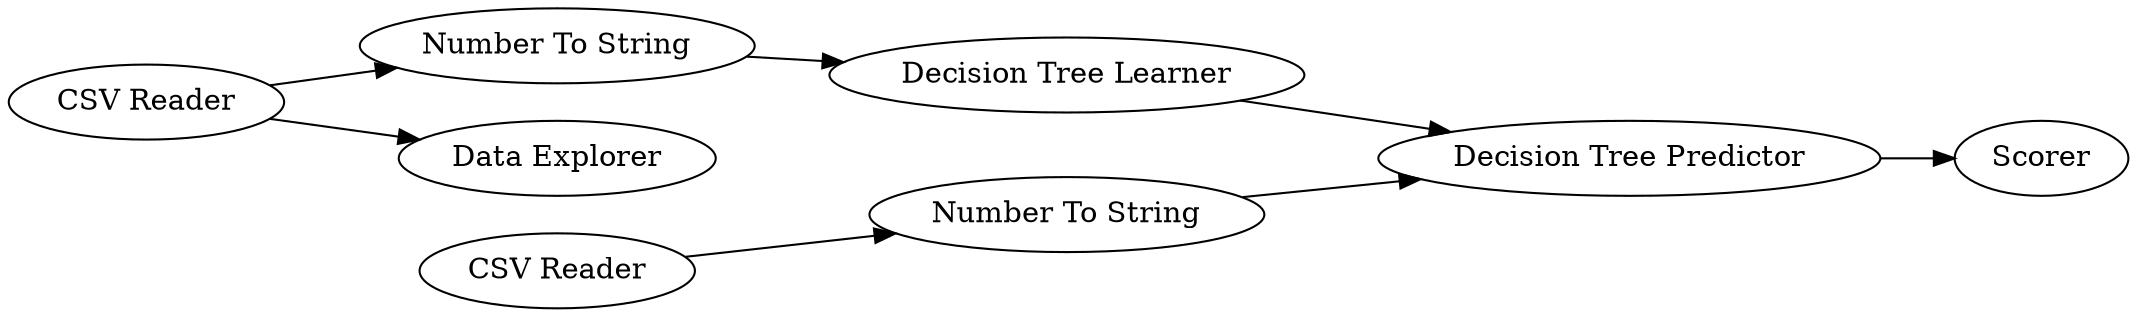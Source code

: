digraph {
	12 -> 10
	6 -> 9
	1 -> 12
	2 -> 6
	9 -> 10
	2 -> 3
	10 -> 11
	1 [label="CSV Reader"]
	9 [label="Decision Tree Learner"]
	11 [label=Scorer]
	10 [label="Decision Tree Predictor"]
	6 [label="Number To String"]
	3 [label="Data Explorer"]
	2 [label="CSV Reader"]
	12 [label="Number To String"]
	rankdir=LR
}
